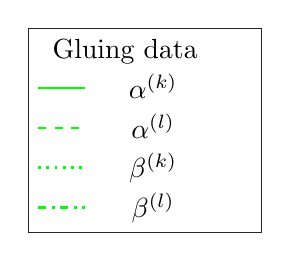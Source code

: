 \begin{tikzpicture}%
\begin{axis}[hide axis,xmin=0,xmax=1,ymin=0,ymax=0.4,mark options={solid},legend style={draw=white!15!black,legend cell align=left},transpose legend,legend columns=5,legend style={/tikz/every even column/.append style={column sep=0.5cm}}]%
\addlegendimage{empty legend}%
\addlegendentry{\hspace{-0.5cm}Gluing data}%
\addlegendimage{color=green,line width=1pt,solid}%
\addlegendentry{}%
\addlegendimage{color=green,line width=1pt,dashed}%
\addlegendentry{}%
\addlegendimage{color=green,line width=1pt,dotted}%
\addlegendentry{}%
\addlegendimage{color=green,line width=1pt,dashdotted}%
\addlegendentry{}%
\addlegendimage{empty legend}%
\addlegendentry{}%
\addlegendimage{empty legend}%
\addlegendentry{\hspace{-2.3cm}$\alpha^{(k)}$}%
\addlegendimage{empty legend}%
\addlegendentry{\hspace{-2.3cm}$\alpha^{(l)}$}%
\addlegendimage{empty legend}%
\addlegendentry{\hspace{-2.3cm}$\beta^{(k)}$}%
\addlegendimage{empty legend}%
\addlegendentry{\hspace{-2.3cm}$\beta^{(l)}$}%
\end{axis}%
\end{tikzpicture}%
